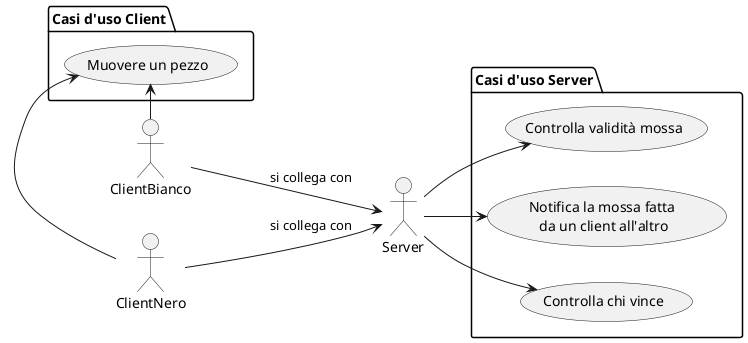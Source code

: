 @startuml use_case

left to right direction

actor Server as S
actor ClientBianco as CB
actor ClientNero as CN


CB --> S: si collega con
CN --> S: si collega con

' rectangle "Gioco scacchi" as giocoscacchi
' S --> giocoscacchi: gestisce

package "Casi d'uso Client" as casiC{
    usecase "Muovere un pezzo" as muovere
}

CB -> muovere
CN -> muovere

package "Casi d'uso Server" as casiS{
    usecase "Controlla validità mossa" as controlla
    usecase "Notifica la mossa fatta \nda un client all'altro" as notifica
    usecase "Controlla chi vince" as vince
}

S --> controlla
S --> notifica
S --> vince

@enduml